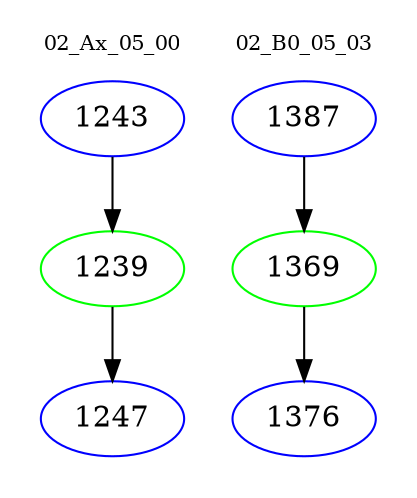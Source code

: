 digraph{
subgraph cluster_0 {
color = white
label = "02_Ax_05_00";
fontsize=10;
T0_1243 [label="1243", color="blue"]
T0_1243 -> T0_1239 [color="black"]
T0_1239 [label="1239", color="green"]
T0_1239 -> T0_1247 [color="black"]
T0_1247 [label="1247", color="blue"]
}
subgraph cluster_1 {
color = white
label = "02_B0_05_03";
fontsize=10;
T1_1387 [label="1387", color="blue"]
T1_1387 -> T1_1369 [color="black"]
T1_1369 [label="1369", color="green"]
T1_1369 -> T1_1376 [color="black"]
T1_1376 [label="1376", color="blue"]
}
}
